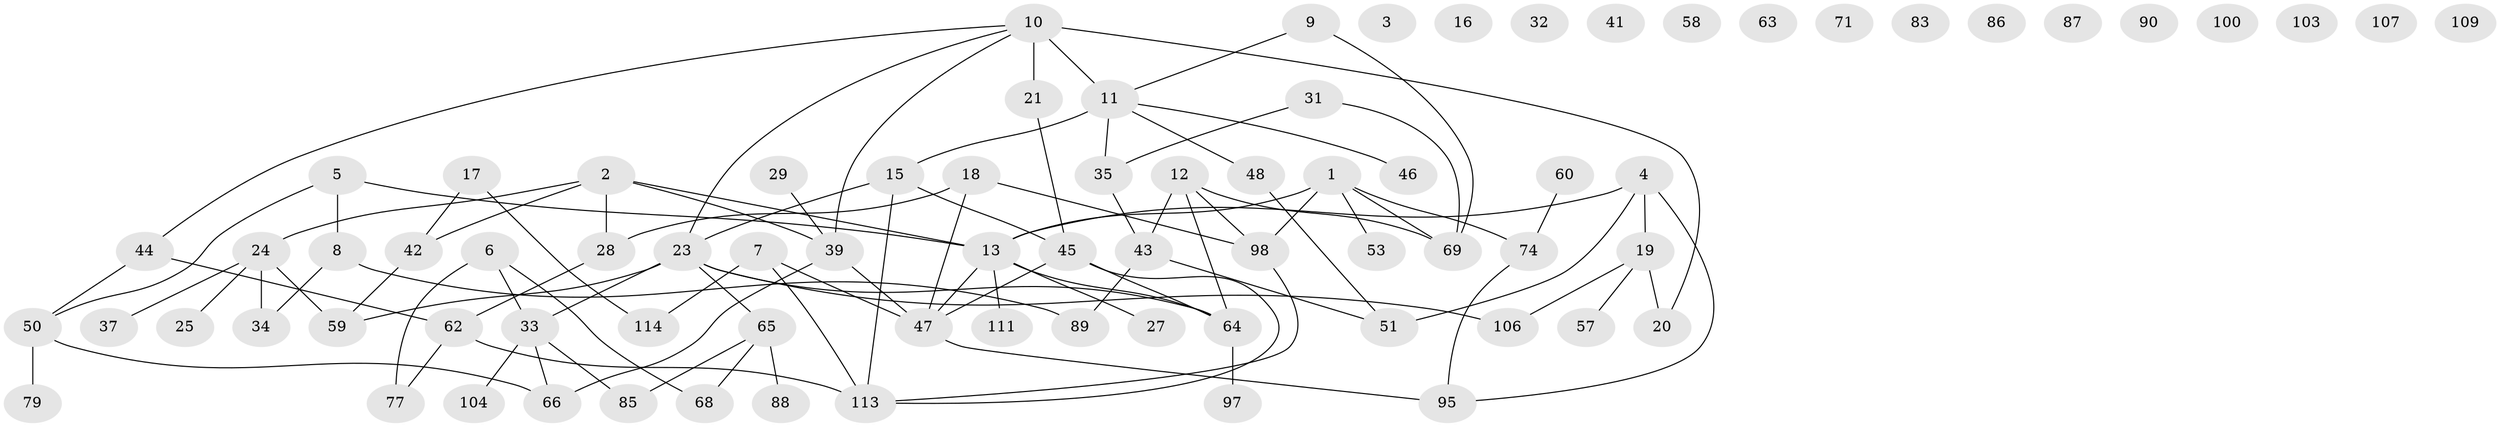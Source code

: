 // Generated by graph-tools (version 1.1) at 2025/23/03/03/25 07:23:29]
// undirected, 78 vertices, 97 edges
graph export_dot {
graph [start="1"]
  node [color=gray90,style=filled];
  1 [super="+26"];
  2 [super="+61"];
  3;
  4 [super="+78"];
  5 [super="+76"];
  6 [super="+112"];
  7 [super="+81"];
  8;
  9;
  10 [super="+56"];
  11 [super="+14"];
  12 [super="+40"];
  13 [super="+117"];
  15 [super="+22"];
  16;
  17 [super="+30"];
  18 [super="+80"];
  19 [super="+54"];
  20;
  21;
  23 [super="+84"];
  24 [super="+110"];
  25;
  27 [super="+36"];
  28;
  29;
  31;
  32;
  33 [super="+38"];
  34 [super="+52"];
  35;
  37 [super="+75"];
  39 [super="+102"];
  41;
  42 [super="+70"];
  43 [super="+49"];
  44 [super="+108"];
  45 [super="+73"];
  46;
  47 [super="+72"];
  48 [super="+55"];
  50 [super="+94"];
  51 [super="+91"];
  53 [super="+67"];
  57;
  58;
  59;
  60 [super="+99"];
  62 [super="+92"];
  63;
  64;
  65 [super="+93"];
  66 [super="+116"];
  68;
  69 [super="+82"];
  71;
  74 [super="+105"];
  77;
  79;
  83;
  85;
  86;
  87;
  88;
  89;
  90;
  95 [super="+96"];
  97;
  98 [super="+101"];
  100;
  103;
  104;
  106;
  107;
  109;
  111;
  113 [super="+115"];
  114;
  1 -- 13;
  1 -- 69;
  1 -- 98;
  1 -- 53;
  1 -- 74;
  2 -- 13;
  2 -- 28;
  2 -- 24;
  2 -- 42;
  2 -- 39;
  4 -- 19;
  4 -- 13;
  4 -- 95;
  4 -- 51;
  5 -- 8;
  5 -- 13;
  5 -- 50;
  6 -- 77;
  6 -- 68;
  6 -- 33;
  7 -- 113;
  7 -- 47;
  7 -- 114;
  8 -- 34;
  8 -- 89;
  9 -- 69;
  9 -- 11;
  10 -- 21;
  10 -- 20;
  10 -- 23;
  10 -- 39;
  10 -- 44;
  10 -- 11 [weight=2];
  11 -- 35;
  11 -- 48;
  11 -- 46;
  11 -- 15;
  12 -- 43;
  12 -- 64;
  12 -- 98;
  12 -- 69;
  13 -- 64;
  13 -- 27;
  13 -- 111;
  13 -- 47;
  15 -- 23;
  15 -- 45;
  15 -- 113;
  17 -- 114;
  17 -- 42;
  18 -- 28;
  18 -- 47;
  18 -- 98;
  19 -- 20;
  19 -- 57;
  19 -- 106;
  21 -- 45;
  23 -- 33;
  23 -- 59;
  23 -- 64;
  23 -- 106;
  23 -- 65;
  24 -- 25;
  24 -- 59;
  24 -- 37;
  24 -- 34;
  28 -- 62;
  29 -- 39;
  31 -- 35;
  31 -- 69;
  33 -- 85;
  33 -- 104;
  33 -- 66;
  35 -- 43;
  39 -- 66;
  39 -- 47;
  42 -- 59;
  43 -- 89;
  43 -- 51;
  44 -- 62;
  44 -- 50;
  45 -- 64;
  45 -- 113;
  45 -- 47;
  47 -- 95;
  48 -- 51;
  50 -- 79;
  50 -- 66;
  60 -- 74;
  62 -- 113;
  62 -- 77;
  64 -- 97;
  65 -- 88;
  65 -- 68;
  65 -- 85;
  74 -- 95;
  98 -- 113;
}
